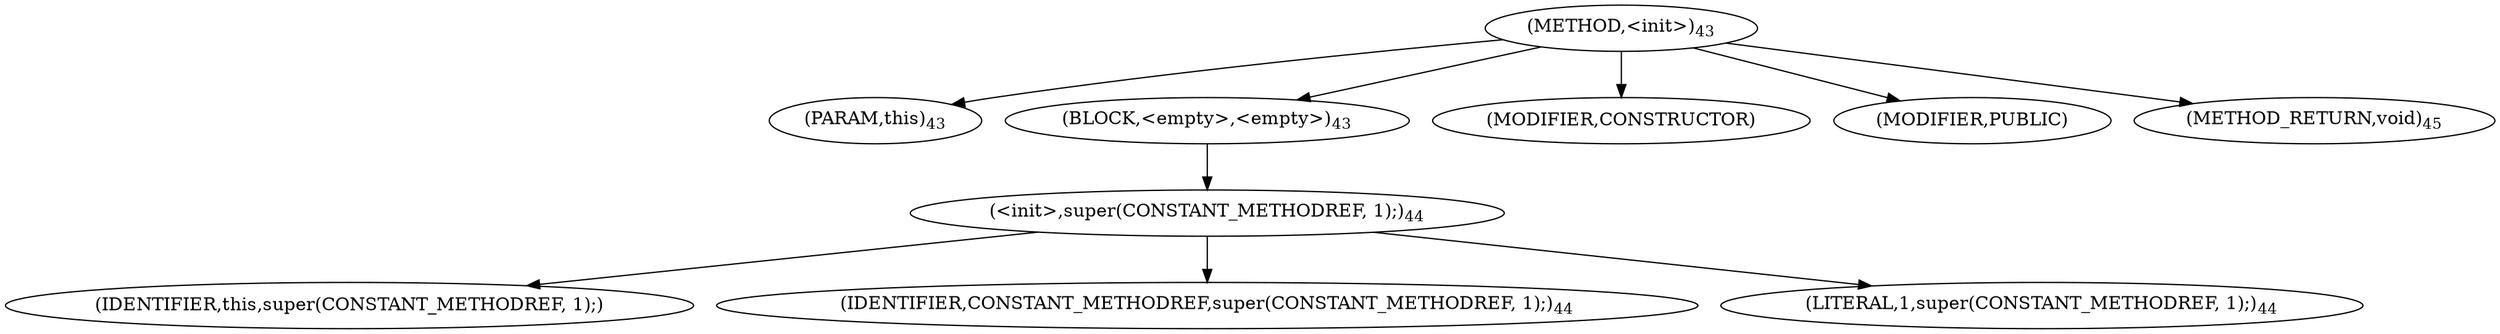 digraph "&lt;init&gt;" {  
"25" [label = <(METHOD,&lt;init&gt;)<SUB>43</SUB>> ]
"4" [label = <(PARAM,this)<SUB>43</SUB>> ]
"26" [label = <(BLOCK,&lt;empty&gt;,&lt;empty&gt;)<SUB>43</SUB>> ]
"27" [label = <(&lt;init&gt;,super(CONSTANT_METHODREF, 1);)<SUB>44</SUB>> ]
"3" [label = <(IDENTIFIER,this,super(CONSTANT_METHODREF, 1);)> ]
"28" [label = <(IDENTIFIER,CONSTANT_METHODREF,super(CONSTANT_METHODREF, 1);)<SUB>44</SUB>> ]
"29" [label = <(LITERAL,1,super(CONSTANT_METHODREF, 1);)<SUB>44</SUB>> ]
"30" [label = <(MODIFIER,CONSTRUCTOR)> ]
"31" [label = <(MODIFIER,PUBLIC)> ]
"32" [label = <(METHOD_RETURN,void)<SUB>45</SUB>> ]
  "25" -> "4" 
  "25" -> "26" 
  "25" -> "30" 
  "25" -> "31" 
  "25" -> "32" 
  "26" -> "27" 
  "27" -> "3" 
  "27" -> "28" 
  "27" -> "29" 
}
